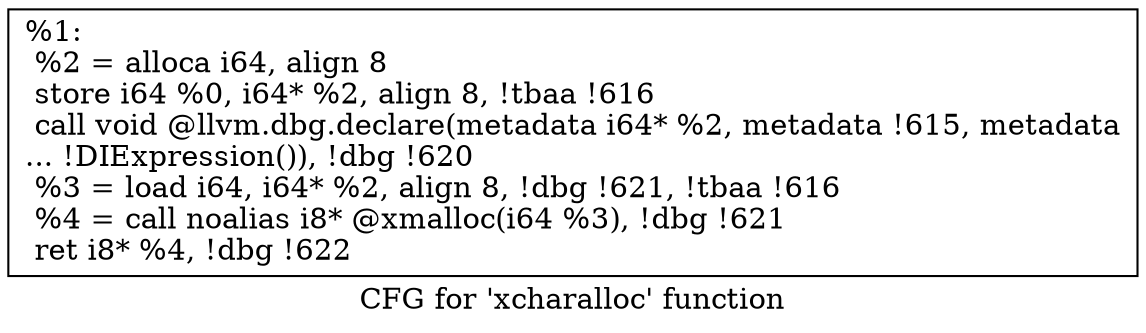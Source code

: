 digraph "CFG for 'xcharalloc' function" {
	label="CFG for 'xcharalloc' function";

	Node0x148d070 [shape=record,label="{%1:\l  %2 = alloca i64, align 8\l  store i64 %0, i64* %2, align 8, !tbaa !616\l  call void @llvm.dbg.declare(metadata i64* %2, metadata !615, metadata\l... !DIExpression()), !dbg !620\l  %3 = load i64, i64* %2, align 8, !dbg !621, !tbaa !616\l  %4 = call noalias i8* @xmalloc(i64 %3), !dbg !621\l  ret i8* %4, !dbg !622\l}"];
}
